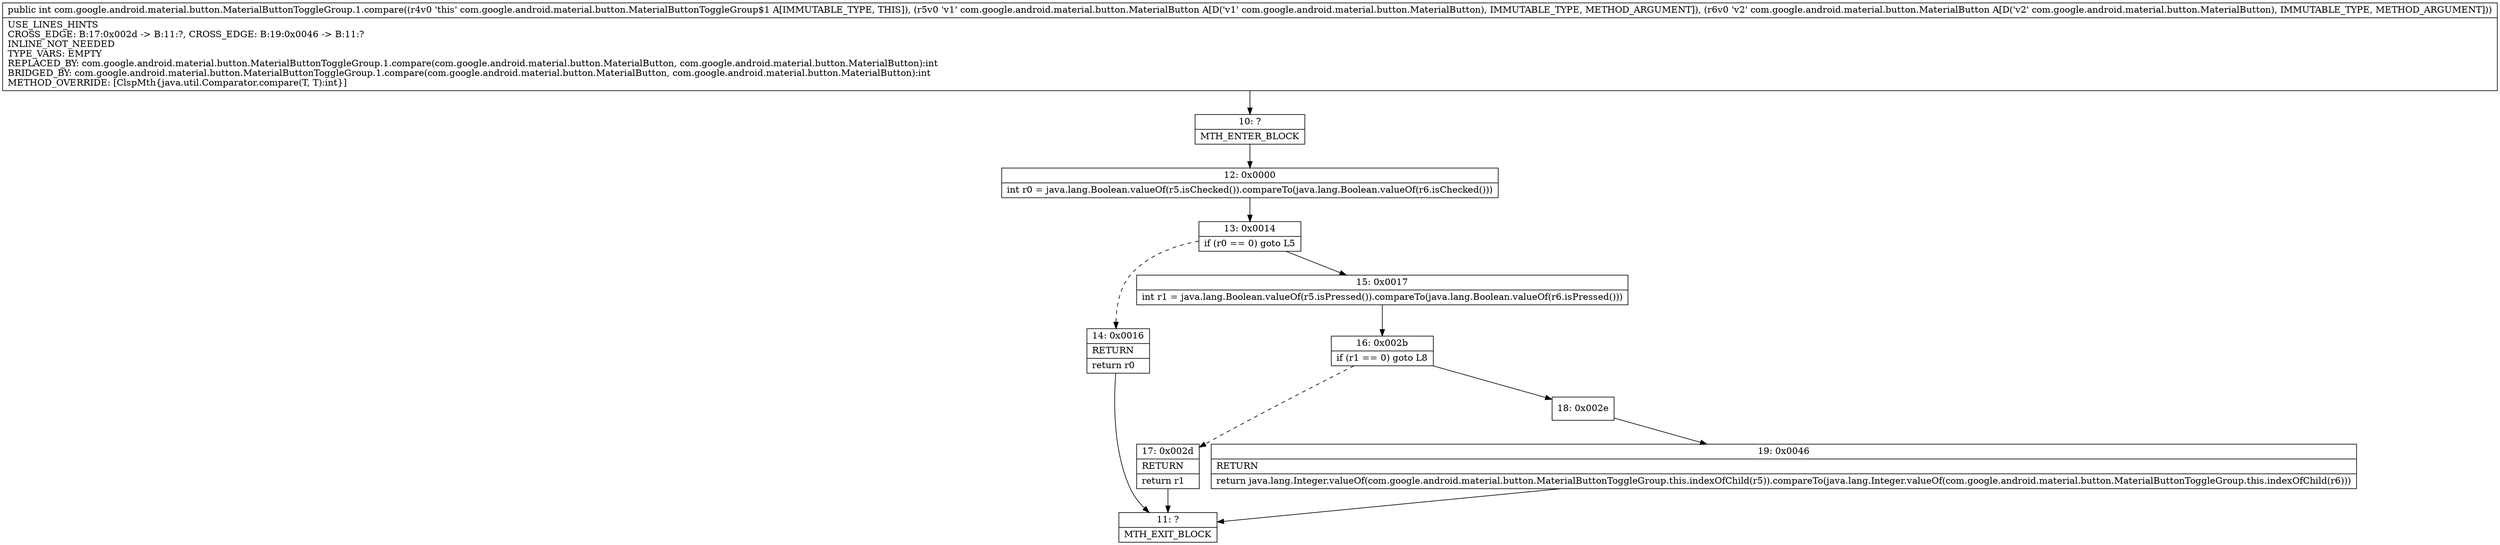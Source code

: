 digraph "CFG forcom.google.android.material.button.MaterialButtonToggleGroup.1.compare(Lcom\/google\/android\/material\/button\/MaterialButton;Lcom\/google\/android\/material\/button\/MaterialButton;)I" {
Node_10 [shape=record,label="{10\:\ ?|MTH_ENTER_BLOCK\l}"];
Node_12 [shape=record,label="{12\:\ 0x0000|int r0 = java.lang.Boolean.valueOf(r5.isChecked()).compareTo(java.lang.Boolean.valueOf(r6.isChecked()))\l}"];
Node_13 [shape=record,label="{13\:\ 0x0014|if (r0 == 0) goto L5\l}"];
Node_14 [shape=record,label="{14\:\ 0x0016|RETURN\l|return r0\l}"];
Node_11 [shape=record,label="{11\:\ ?|MTH_EXIT_BLOCK\l}"];
Node_15 [shape=record,label="{15\:\ 0x0017|int r1 = java.lang.Boolean.valueOf(r5.isPressed()).compareTo(java.lang.Boolean.valueOf(r6.isPressed()))\l}"];
Node_16 [shape=record,label="{16\:\ 0x002b|if (r1 == 0) goto L8\l}"];
Node_17 [shape=record,label="{17\:\ 0x002d|RETURN\l|return r1\l}"];
Node_18 [shape=record,label="{18\:\ 0x002e}"];
Node_19 [shape=record,label="{19\:\ 0x0046|RETURN\l|return java.lang.Integer.valueOf(com.google.android.material.button.MaterialButtonToggleGroup.this.indexOfChild(r5)).compareTo(java.lang.Integer.valueOf(com.google.android.material.button.MaterialButtonToggleGroup.this.indexOfChild(r6)))\l}"];
MethodNode[shape=record,label="{public int com.google.android.material.button.MaterialButtonToggleGroup.1.compare((r4v0 'this' com.google.android.material.button.MaterialButtonToggleGroup$1 A[IMMUTABLE_TYPE, THIS]), (r5v0 'v1' com.google.android.material.button.MaterialButton A[D('v1' com.google.android.material.button.MaterialButton), IMMUTABLE_TYPE, METHOD_ARGUMENT]), (r6v0 'v2' com.google.android.material.button.MaterialButton A[D('v2' com.google.android.material.button.MaterialButton), IMMUTABLE_TYPE, METHOD_ARGUMENT]))  | USE_LINES_HINTS\lCROSS_EDGE: B:17:0x002d \-\> B:11:?, CROSS_EDGE: B:19:0x0046 \-\> B:11:?\lINLINE_NOT_NEEDED\lTYPE_VARS: EMPTY\lREPLACED_BY: com.google.android.material.button.MaterialButtonToggleGroup.1.compare(com.google.android.material.button.MaterialButton, com.google.android.material.button.MaterialButton):int\lBRIDGED_BY: com.google.android.material.button.MaterialButtonToggleGroup.1.compare(com.google.android.material.button.MaterialButton, com.google.android.material.button.MaterialButton):int\lMETHOD_OVERRIDE: [ClspMth\{java.util.Comparator.compare(T, T):int\}]\l}"];
MethodNode -> Node_10;Node_10 -> Node_12;
Node_12 -> Node_13;
Node_13 -> Node_14[style=dashed];
Node_13 -> Node_15;
Node_14 -> Node_11;
Node_15 -> Node_16;
Node_16 -> Node_17[style=dashed];
Node_16 -> Node_18;
Node_17 -> Node_11;
Node_18 -> Node_19;
Node_19 -> Node_11;
}

